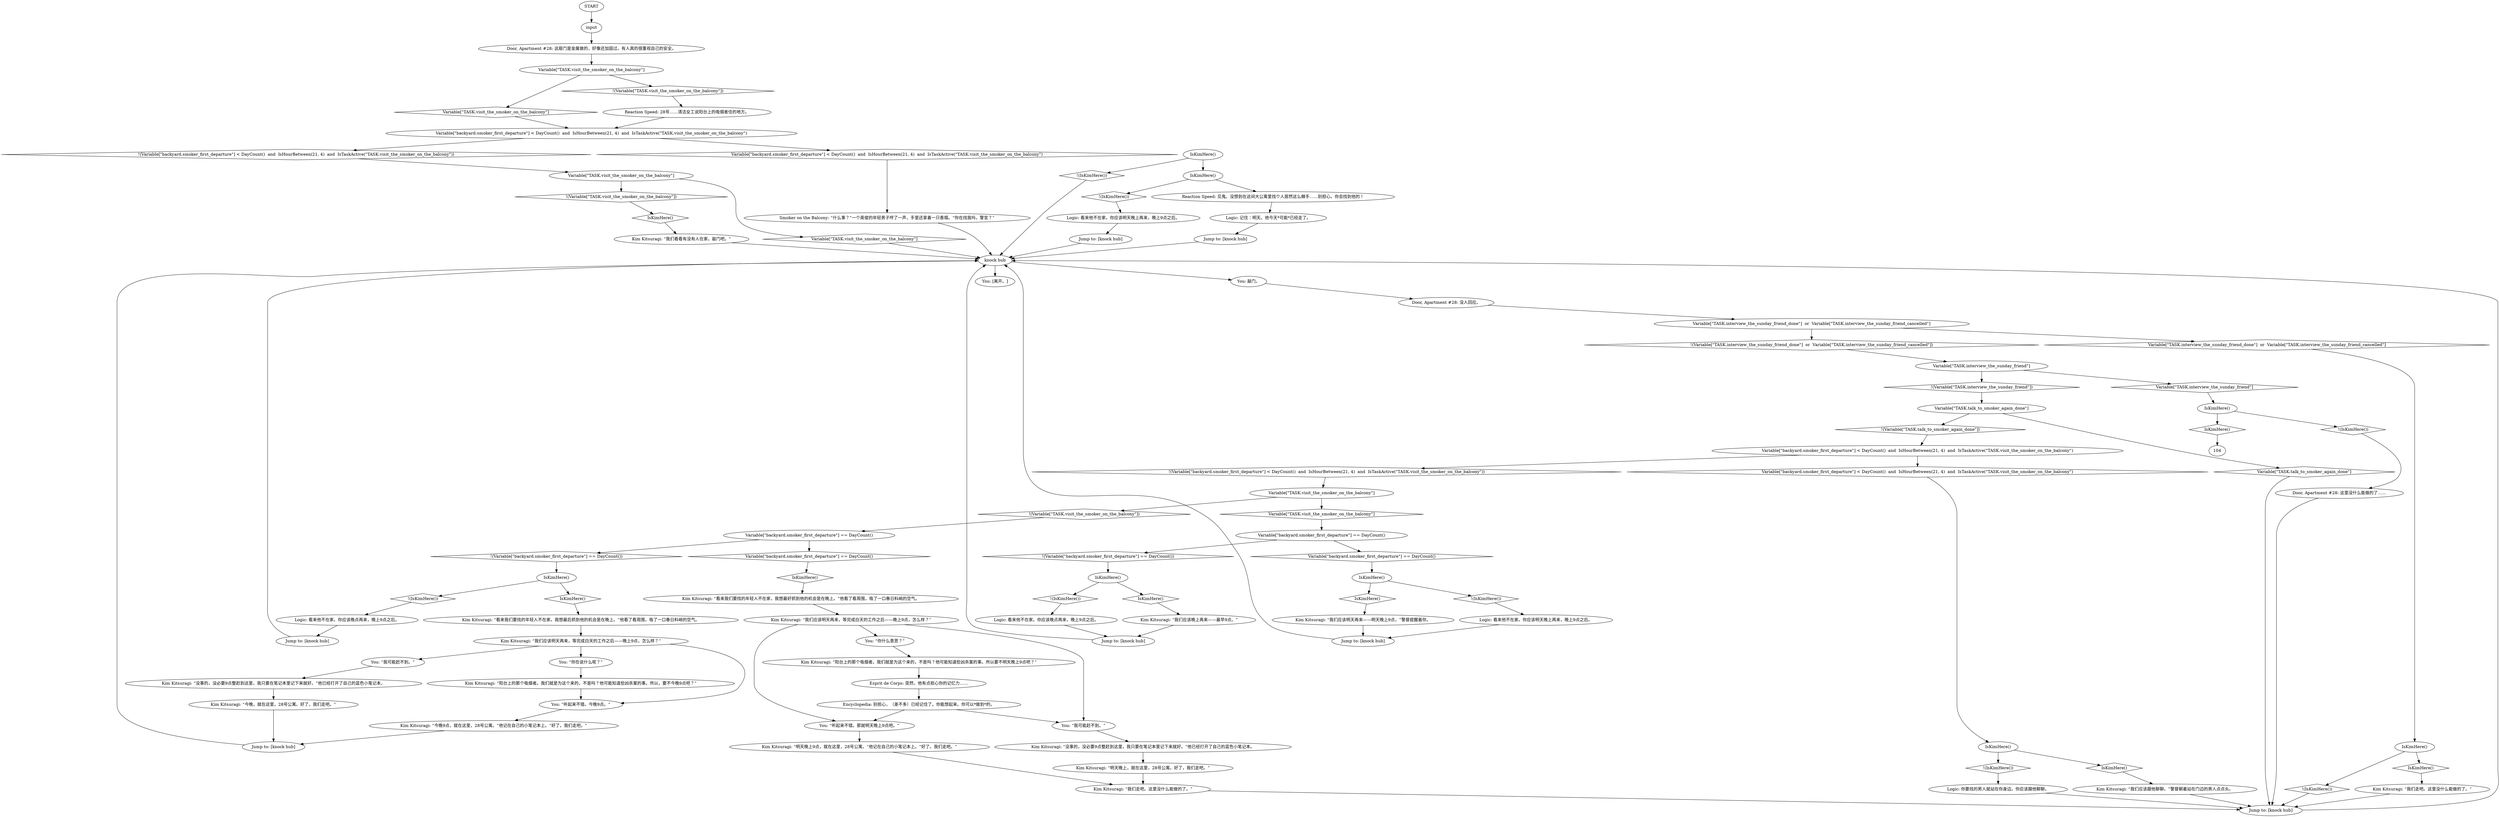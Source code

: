 # APT / SMOKER DOOR
# DOOR, APARTMENT #28 (SMOKER ON THE BALCONY)
# ==================================================
digraph G {
	  0 [label="START"];
	  1 [label="input"];
	  2 [label="Kim Kitsuragi: “我们看看有没有人在家。敲门吧。”"];
	  3 [label="Kim Kitsuragi: “阳台上的那个吸烟者。我们就是为这个来的，不是吗？他可能知道些凶杀案的事。所以，要不今晚9点吧？”"];
	  4 [label="IsKimHere()"];
	  5 [label="IsKimHere()", shape=diamond];
	  6 [label="!(IsKimHere())", shape=diamond];
	  7 [label="Jump to: [knock hub]"];
	  8 [label="Variable[\"TASK.interview_the_sunday_friend\"]"];
	  9 [label="Variable[\"TASK.interview_the_sunday_friend\"]", shape=diamond];
	  10 [label="!(Variable[\"TASK.interview_the_sunday_friend\"])", shape=diamond];
	  11 [label="Jump to: [knock hub]"];
	  12 [label="Kim Kitsuragi: “明天晚上，就在这里，28号公寓。好了，我们走吧。”"];
	  13 [label="You: “我可能赶不到。”"];
	  14 [label="Jump to: [knock hub]"];
	  15 [label="IsKimHere()"];
	  16 [label="IsKimHere()", shape=diamond];
	  17 [label="!(IsKimHere())", shape=diamond];
	  18 [label="Door, Apartment #28: 没人回应。"];
	  19 [label="knock hub"];
	  20 [label="Variable[\"backyard.smoker_first_departure\"] == DayCount()"];
	  21 [label="Variable[\"backyard.smoker_first_departure\"] == DayCount()", shape=diamond];
	  22 [label="!(Variable[\"backyard.smoker_first_departure\"] == DayCount())", shape=diamond];
	  23 [label="Esprit de Corps: 突然，他有点担心你的记忆力……"];
	  24 [label="Kim Kitsuragi: “没事的，没必要9点整赶到这里，我只要在笔记本里记下来就好。”他已经打开了自己的蓝色小笔记本。"];
	  25 [label="You: “你在说什么呢？”"];
	  26 [label="Kim Kitsuragi: “没事的，没必要9点整赶到这里，我只要在笔记本里记下来就好。”他已经打开了自己的蓝色小笔记本。"];
	  27 [label="IsKimHere()"];
	  28 [label="IsKimHere()", shape=diamond];
	  29 [label="!(IsKimHere())", shape=diamond];
	  30 [label="Smoker on the Balcony: “什么事？”一个英俊的年轻男子哼了一声，手里还拿着一只香烟。“你在找我吗，警官？”"];
	  31 [label="Logic: 看来他不在家。你应该晚点再来，晚上9点之后。"];
	  32 [label="Logic: 看来他不在家。你应该晚点再来，晚上9点之后。"];
	  33 [label="Logic: 你要找的男人就站在你身边。你应该跟他聊聊。"];
	  34 [label="Kim Kitsuragi: “我们走吧。这里没什么能做的了。”"];
	  35 [label="Variable[\"backyard.smoker_first_departure\"] < DayCount()  and  IsHourBetween(21, 4)  and  IsTaskActive(\"TASK.visit_the_smoker_on_the_balcony\")"];
	  36 [label="Variable[\"backyard.smoker_first_departure\"] < DayCount()  and  IsHourBetween(21, 4)  and  IsTaskActive(\"TASK.visit_the_smoker_on_the_balcony\")", shape=diamond];
	  37 [label="!(Variable[\"backyard.smoker_first_departure\"] < DayCount()  and  IsHourBetween(21, 4)  and  IsTaskActive(\"TASK.visit_the_smoker_on_the_balcony\"))", shape=diamond];
	  38 [label="Variable[\"TASK.talk_to_smoker_again_done\"]"];
	  39 [label="Variable[\"TASK.talk_to_smoker_again_done\"]", shape=diamond];
	  40 [label="!(Variable[\"TASK.talk_to_smoker_again_done\"])", shape=diamond];
	  41 [label="Kim Kitsuragi: “看来我们要找的年轻人不在家，我想最好抓到他的机会是在晚上。”他看了看周围，吸了一口春日料峭的空气。"];
	  42 [label="Kim Kitsuragi: “明天晚上9点，就在这里，28号公寓。”他记在自己的小笔记本上。“好了。我们走吧。”"];
	  43 [label="Jump to: [knock hub]"];
	  44 [label="Kim Kitsuragi: “今晚9点，就在这里，28号公寓。”他记在自己的小笔记本上。“好了。我们走吧。”"];
	  45 [label="Encyclopedia: 别担心，（差不多）已经记住了。你能想起来。你可以*做到*的。"];
	  46 [label="You: 敲门。"];
	  47 [label="Variable[\"backyard.smoker_first_departure\"] == DayCount()"];
	  48 [label="Variable[\"backyard.smoker_first_departure\"] == DayCount()", shape=diamond];
	  49 [label="!(Variable[\"backyard.smoker_first_departure\"] == DayCount())", shape=diamond];
	  50 [label="Kim Kitsuragi: “我们应该明天再来，等完成白天的工作之后——晚上9点，怎么样？”"];
	  51 [label="Kim Kitsuragi: “我们应该跟他聊聊。”警督朝着站在门边的男人点点头。"];
	  52 [label="Logic: 记住：明天。他今天*可能*已经走了。"];
	  53 [label="Door, Apartment #28: 这扇门是金属做的，好像还加固过。有人真的很重视自己的安全。"];
	  54 [label="Kim Kitsuragi: “今晚，就在这里，28号公寓。好了，我们走吧。”"];
	  55 [label="Kim Kitsuragi: “我们应该明天再来，等完成白天的工作之后——晚上9点，怎么样？”"];
	  56 [label="Variable[\"TASK.visit_the_smoker_on_the_balcony\"]"];
	  57 [label="Variable[\"TASK.visit_the_smoker_on_the_balcony\"]", shape=diamond];
	  58 [label="!(Variable[\"TASK.visit_the_smoker_on_the_balcony\"])", shape=diamond];
	  59 [label="Variable[\"backyard.smoker_first_departure\"] < DayCount()  and  IsHourBetween(21, 4)  and  IsTaskActive(\"TASK.visit_the_smoker_on_the_balcony\")"];
	  60 [label="Variable[\"backyard.smoker_first_departure\"] < DayCount()  and  IsHourBetween(21, 4)  and  IsTaskActive(\"TASK.visit_the_smoker_on_the_balcony\")", shape=diamond];
	  61 [label="!(Variable[\"backyard.smoker_first_departure\"] < DayCount()  and  IsHourBetween(21, 4)  and  IsTaskActive(\"TASK.visit_the_smoker_on_the_balcony\"))", shape=diamond];
	  62 [label="Jump to: [knock hub]"];
	  63 [label="Variable[\"TASK.visit_the_smoker_on_the_balcony\"]"];
	  64 [label="Variable[\"TASK.visit_the_smoker_on_the_balcony\"]", shape=diamond];
	  65 [label="!(Variable[\"TASK.visit_the_smoker_on_the_balcony\"])", shape=diamond];
	  66 [label="Variable[\"TASK.interview_the_sunday_friend_done\"]  or  Variable[\"TASK.interview_the_sunday_friend_cancelled\"]"];
	  67 [label="Variable[\"TASK.interview_the_sunday_friend_done\"]  or  Variable[\"TASK.interview_the_sunday_friend_cancelled\"]", shape=diamond];
	  68 [label="!(Variable[\"TASK.interview_the_sunday_friend_done\"]  or  Variable[\"TASK.interview_the_sunday_friend_cancelled\"])", shape=diamond];
	  69 [label="Reaction Speed: 28号……清洁女工说阳台上的吸烟者住的地方。"];
	  70 [label="Jump to: [knock hub]"];
	  71 [label="Jump to: [knock hub]"];
	  72 [label="Kim Kitsuragi: “我们应该明天再来——明天晚上9点，”警督提醒着你。"];
	  73 [label="IsKimHere()"];
	  74 [label="IsKimHere()", shape=diamond];
	  75 [label="!(IsKimHere())", shape=diamond];
	  76 [label="IsKimHere()"];
	  77 [label="IsKimHere()", shape=diamond];
	  78 [label="!(IsKimHere())", shape=diamond];
	  79 [label="You: [离开。]"];
	  80 [label="You: “听起来不错。那就明天晚上9点吧。”"];
	  81 [label="You: “我可能赶不到。”"];
	  82 [label="Kim Kitsuragi: “阳台上的那个吸烟者。我们就是为这个来的，不是吗？他可能知道些凶杀案的事。所以要不明天晚上9点吧？”"];
	  83 [label="Kim Kitsuragi: “我们应该晚上再来——最早9点。”"];
	  84 [label="You: “你什么意思？”"];
	  85 [label="IsKimHere()"];
	  86 [label="IsKimHere()", shape=diamond];
	  87 [label="!(IsKimHere())", shape=diamond];
	  88 [label="Variable[\"TASK.visit_the_smoker_on_the_balcony\"]"];
	  89 [label="Variable[\"TASK.visit_the_smoker_on_the_balcony\"]", shape=diamond];
	  90 [label="!(Variable[\"TASK.visit_the_smoker_on_the_balcony\"])", shape=diamond];
	  91 [label="Kim Kitsuragi: “看来我们要找的年轻人不在家。我想最后抓到他的机会是在晚上。”他看了看周围，吸了一口春日料峭的空气。"];
	  92 [label="Logic: 看来他不在家。你应该明天晚上再来，晚上9点之后。"];
	  93 [label="You: “听起来不错。今晚9点。”"];
	  94 [label="Logic: 看来他不在家。你应该明天晚上再来，晚上9点之后。"];
	  95 [label="Door, Apartment #28: 这里没什么能做的了……"];
	  96 [label="IsKimHere()"];
	  97 [label="IsKimHere()", shape=diamond];
	  98 [label="!(IsKimHere())", shape=diamond];
	  99 [label="IsKimHere()"];
	  100 [label="IsKimHere()", shape=diamond];
	  101 [label="!(IsKimHere())", shape=diamond];
	  102 [label="Reaction Speed: 见鬼。没想到在这间大公寓里找个人居然这么棘手……别担心。你会找到他的！"];
	  103 [label="Kim Kitsuragi: “我们走吧。这里没什么能做的了。”"];
	  0 -> 1
	  1 -> 53
	  2 -> 19
	  3 -> 93
	  4 -> 5
	  4 -> 6
	  5 -> 72
	  6 -> 94
	  7 -> 19
	  8 -> 9
	  8 -> 10
	  9 -> 27
	  10 -> 38
	  11 -> 19
	  12 -> 103
	  13 -> 26
	  14 -> 19
	  15 -> 16
	  15 -> 17
	  16 -> 34
	  17 -> 71
	  18 -> 66
	  19 -> 46
	  19 -> 79
	  20 -> 21
	  20 -> 22
	  21 -> 4
	  22 -> 73
	  23 -> 45
	  24 -> 12
	  25 -> 3
	  26 -> 54
	  27 -> 28
	  27 -> 29
	  28 -> 104
	  29 -> 95
	  30 -> 19
	  31 -> 11
	  32 -> 62
	  33 -> 71
	  34 -> 71
	  35 -> 36
	  35 -> 37
	  36 -> 30
	  37 -> 63
	  38 -> 40
	  38 -> 39
	  39 -> 71
	  40 -> 59
	  41 -> 50
	  42 -> 103
	  43 -> 19
	  44 -> 7
	  45 -> 80
	  45 -> 81
	  46 -> 18
	  47 -> 48
	  47 -> 49
	  48 -> 100
	  49 -> 76
	  50 -> 80
	  50 -> 81
	  50 -> 84
	  51 -> 71
	  52 -> 70
	  53 -> 56
	  54 -> 7
	  55 -> 25
	  55 -> 13
	  55 -> 93
	  56 -> 57
	  56 -> 58
	  57 -> 35
	  58 -> 69
	  59 -> 60
	  59 -> 61
	  60 -> 85
	  61 -> 88
	  62 -> 19
	  63 -> 64
	  63 -> 65
	  64 -> 19
	  65 -> 97
	  66 -> 67
	  66 -> 68
	  67 -> 15
	  68 -> 8
	  69 -> 35
	  70 -> 19
	  71 -> 19
	  72 -> 43
	  73 -> 74
	  73 -> 75
	  74 -> 83
	  75 -> 32
	  76 -> 77
	  76 -> 78
	  77 -> 91
	  78 -> 31
	  80 -> 42
	  81 -> 24
	  82 -> 23
	  83 -> 62
	  84 -> 82
	  85 -> 86
	  85 -> 87
	  86 -> 51
	  87 -> 33
	  88 -> 89
	  88 -> 90
	  89 -> 20
	  90 -> 47
	  91 -> 55
	  92 -> 14
	  93 -> 44
	  94 -> 43
	  95 -> 71
	  96 -> 98
	  96 -> 99
	  97 -> 2
	  98 -> 19
	  99 -> 101
	  99 -> 102
	  100 -> 41
	  101 -> 92
	  102 -> 52
	  103 -> 71
}


